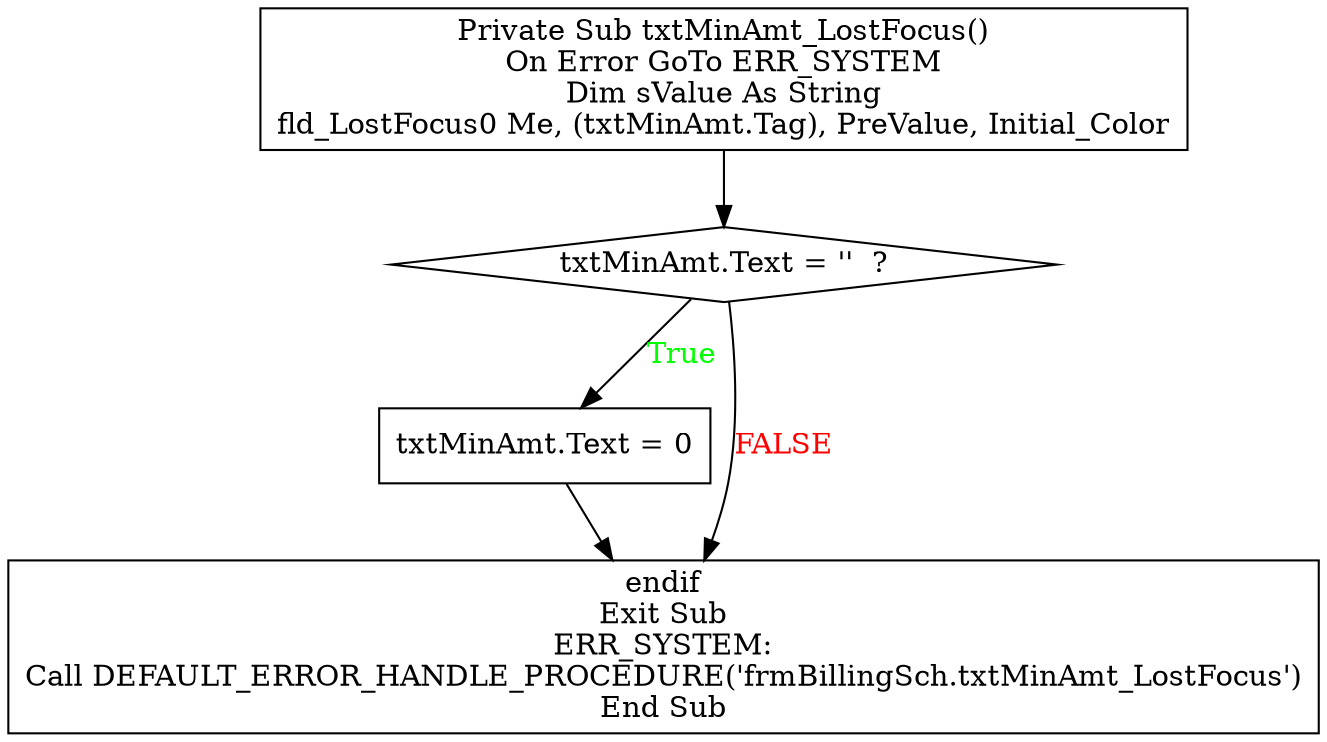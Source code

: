 digraph G{
Node_1 [ label ="Private Sub txtMinAmt_LostFocus()\nOn Error GoTo ERR_SYSTEM\nDim sValue As String\nfld_LostFocus0 Me, (txtMinAmt.Tag), PreValue, Initial_Color",shape="box"];
Node_2 [ label ="txtMinAmt.Text = ''  ?",shape="diamond"];
Node_3 [ label ="txtMinAmt.Text = 0",shape="box"];
Node_4 [ label ="endif\nExit Sub\nERR_SYSTEM:\nCall DEFAULT_ERROR_HANDLE_PROCEDURE('frmBillingSch.txtMinAmt_LostFocus')\nEnd Sub",shape="box"];
Node_2 -> Node_3 [label="True",fontcolor="GREEN"];
Node_1 -> Node_2;
Node_2 -> Node_4 [label="FALSE",fontcolor="RED"];
Node_3 -> Node_4;
}
